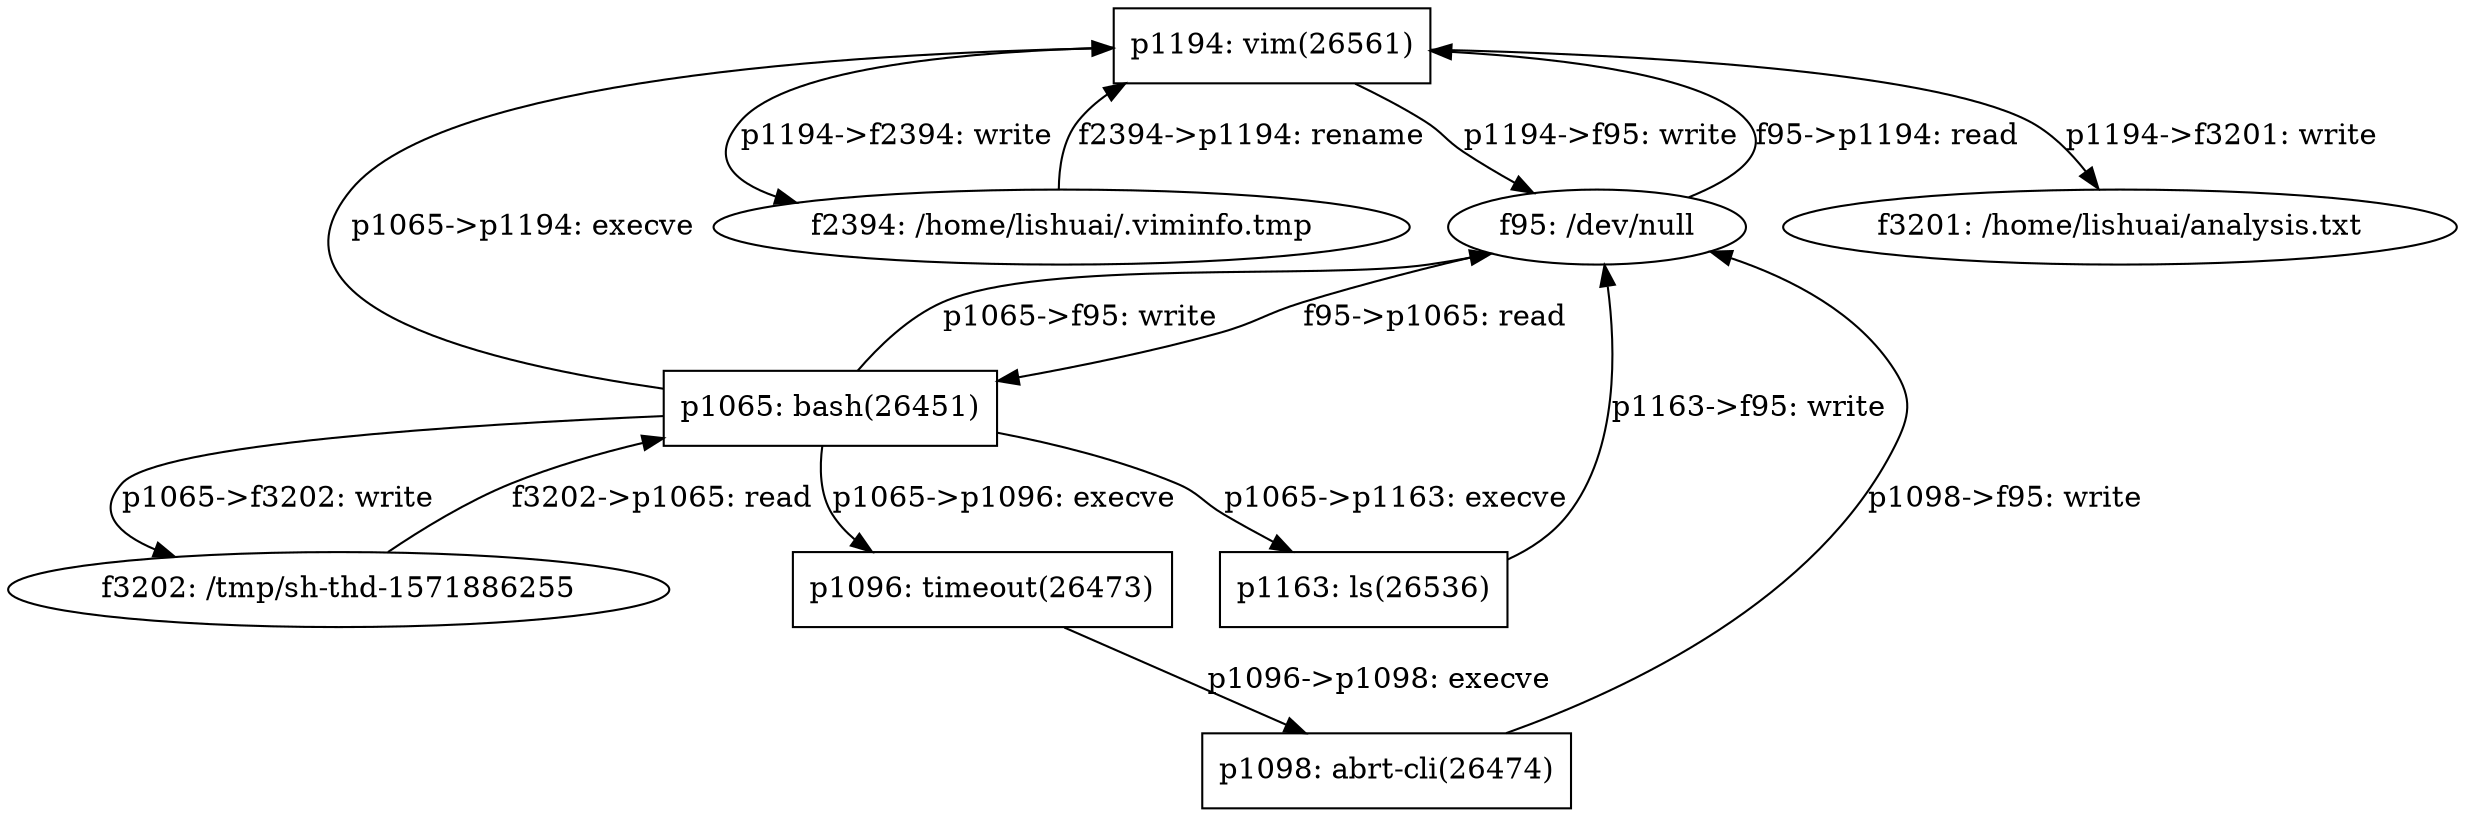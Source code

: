 digraph  {
f3201 [label="f3201: /home/lishuai/analysis.txt", shape=ellipse];
p1065 [label="p1065: bash(26451)", shape=box];
f2394 [label="f2394: /home/lishuai/.viminfo.tmp", shape=ellipse];
p1096 [label="p1096: timeout(26473)", shape=box];
p1163 [label="p1163: ls(26536)", shape=box];
f95 [label="f95: /dev/null", shape=ellipse];
p1194 [label="p1194: vim(26561)", shape=box];
p1098 [label="p1098: abrt-cli(26474)", shape=box];
f3202 [label="f3202: /tmp/sh-thd-1571886255", shape=ellipse];
p1065 -> p1096  [key=0, label="p1065->p1096: execve"];
p1065 -> p1194  [key=0, label="p1065->p1194: execve"];
p1065 -> p1163  [key=0, label="p1065->p1163: execve"];
p1065 -> f3202  [key=0, label="p1065->f3202: write"];
p1065 -> f95  [key=0, label="p1065->f95: write"];
f2394 -> p1194  [key=0, label="f2394->p1194: rename"];
p1096 -> p1098  [key=0, label="p1096->p1098: execve"];
p1163 -> f95  [key=0, label="p1163->f95: write"];
f95 -> p1194  [key=0, label="f95->p1194: read"];
f95 -> p1065  [key=0, label="f95->p1065: read"];
p1194 -> f2394  [key=0, label="p1194->f2394: write"];
p1194 -> f3201  [key=0, label="p1194->f3201: write"];
p1194 -> f95  [key=0, label="p1194->f95: write"];
p1098 -> f95  [key=0, label="p1098->f95: write"];
f3202 -> p1065  [key=0, label="f3202->p1065: read"];
}
